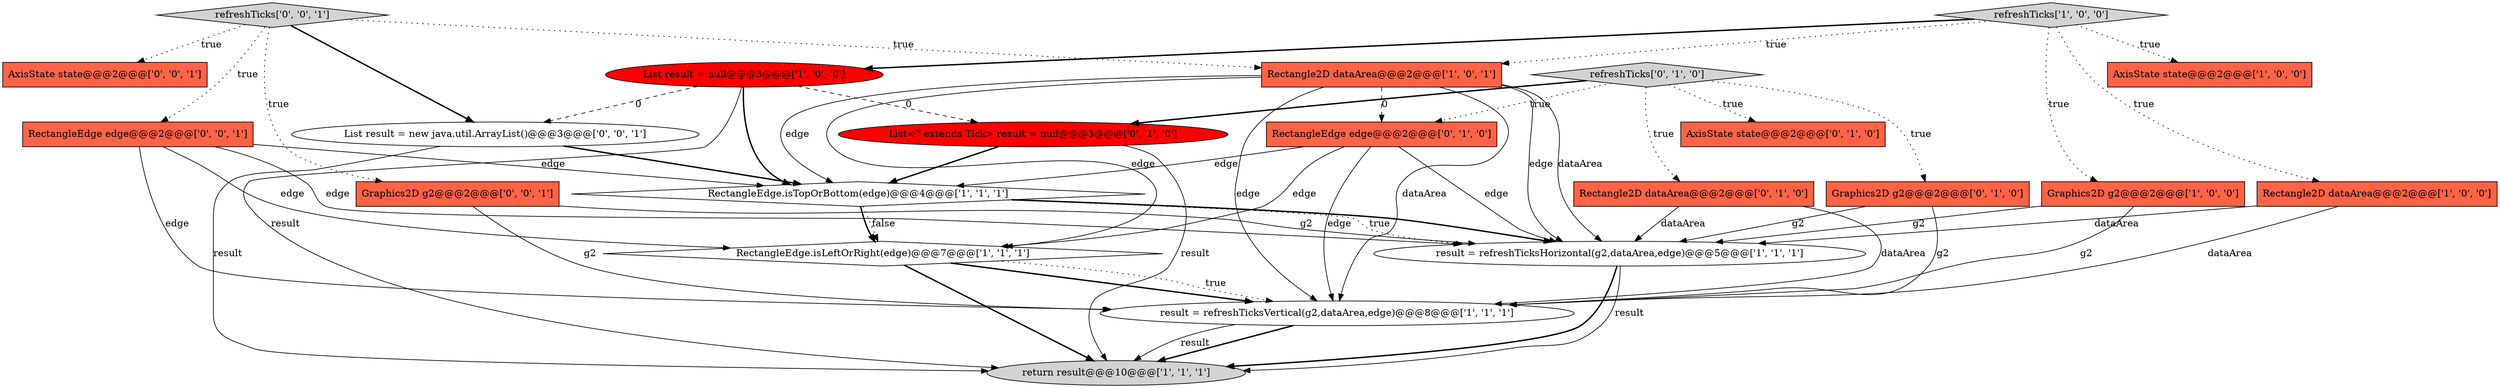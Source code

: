 digraph {
9 [style = filled, label = "result = refreshTicksHorizontal(g2,dataArea,edge)@@@5@@@['1', '1', '1']", fillcolor = white, shape = ellipse image = "AAA0AAABBB1BBB"];
8 [style = filled, label = "refreshTicks['1', '0', '0']", fillcolor = lightgray, shape = diamond image = "AAA0AAABBB1BBB"];
10 [style = filled, label = "Rectangle2D dataArea@@@2@@@['1', '0', '1']", fillcolor = tomato, shape = box image = "AAA0AAABBB1BBB"];
18 [style = filled, label = "List result = new java.util.ArrayList()@@@3@@@['0', '0', '1']", fillcolor = white, shape = ellipse image = "AAA0AAABBB3BBB"];
20 [style = filled, label = "Graphics2D g2@@@2@@@['0', '0', '1']", fillcolor = tomato, shape = box image = "AAA0AAABBB3BBB"];
13 [style = filled, label = "refreshTicks['0', '1', '0']", fillcolor = lightgray, shape = diamond image = "AAA0AAABBB2BBB"];
14 [style = filled, label = "List<? extends Tick> result = null@@@3@@@['0', '1', '0']", fillcolor = red, shape = ellipse image = "AAA1AAABBB2BBB"];
17 [style = filled, label = "refreshTicks['0', '0', '1']", fillcolor = lightgray, shape = diamond image = "AAA0AAABBB3BBB"];
21 [style = filled, label = "RectangleEdge edge@@@2@@@['0', '0', '1']", fillcolor = tomato, shape = box image = "AAA0AAABBB3BBB"];
5 [style = filled, label = "RectangleEdge.isLeftOrRight(edge)@@@7@@@['1', '1', '1']", fillcolor = white, shape = diamond image = "AAA0AAABBB1BBB"];
4 [style = filled, label = "RectangleEdge.isTopOrBottom(edge)@@@4@@@['1', '1', '1']", fillcolor = white, shape = diamond image = "AAA0AAABBB1BBB"];
7 [style = filled, label = "return result@@@10@@@['1', '1', '1']", fillcolor = lightgray, shape = ellipse image = "AAA0AAABBB1BBB"];
15 [style = filled, label = "AxisState state@@@2@@@['0', '1', '0']", fillcolor = tomato, shape = box image = "AAA0AAABBB2BBB"];
2 [style = filled, label = "Graphics2D g2@@@2@@@['1', '0', '0']", fillcolor = tomato, shape = box image = "AAA0AAABBB1BBB"];
3 [style = filled, label = "AxisState state@@@2@@@['1', '0', '0']", fillcolor = tomato, shape = box image = "AAA0AAABBB1BBB"];
19 [style = filled, label = "AxisState state@@@2@@@['0', '0', '1']", fillcolor = tomato, shape = box image = "AAA0AAABBB3BBB"];
0 [style = filled, label = "result = refreshTicksVertical(g2,dataArea,edge)@@@8@@@['1', '1', '1']", fillcolor = white, shape = ellipse image = "AAA0AAABBB1BBB"];
6 [style = filled, label = "Rectangle2D dataArea@@@2@@@['1', '0', '0']", fillcolor = tomato, shape = box image = "AAA0AAABBB1BBB"];
1 [style = filled, label = "List result = null@@@3@@@['1', '0', '0']", fillcolor = red, shape = ellipse image = "AAA1AAABBB1BBB"];
12 [style = filled, label = "Graphics2D g2@@@2@@@['0', '1', '0']", fillcolor = tomato, shape = box image = "AAA0AAABBB2BBB"];
16 [style = filled, label = "RectangleEdge edge@@@2@@@['0', '1', '0']", fillcolor = tomato, shape = box image = "AAA1AAABBB2BBB"];
11 [style = filled, label = "Rectangle2D dataArea@@@2@@@['0', '1', '0']", fillcolor = tomato, shape = box image = "AAA0AAABBB2BBB"];
17->20 [style = dotted, label="true"];
6->0 [style = solid, label="dataArea"];
4->9 [style = bold, label=""];
13->16 [style = dotted, label="true"];
1->4 [style = bold, label=""];
16->5 [style = solid, label="edge"];
12->9 [style = solid, label="g2"];
16->0 [style = solid, label="edge"];
13->12 [style = dotted, label="true"];
1->14 [style = dashed, label="0"];
21->4 [style = solid, label="edge"];
8->2 [style = dotted, label="true"];
4->5 [style = dotted, label="false"];
18->7 [style = solid, label="result"];
1->18 [style = dashed, label="0"];
5->0 [style = dotted, label="true"];
8->10 [style = dotted, label="true"];
9->7 [style = bold, label=""];
21->9 [style = solid, label="edge"];
20->9 [style = solid, label="g2"];
10->5 [style = solid, label="edge"];
2->9 [style = solid, label="g2"];
11->9 [style = solid, label="dataArea"];
8->3 [style = dotted, label="true"];
10->9 [style = solid, label="edge"];
0->7 [style = bold, label=""];
1->7 [style = solid, label="result"];
8->1 [style = bold, label=""];
17->10 [style = dotted, label="true"];
11->0 [style = solid, label="dataArea"];
10->0 [style = solid, label="edge"];
8->6 [style = dotted, label="true"];
6->9 [style = solid, label="dataArea"];
18->4 [style = bold, label=""];
5->0 [style = bold, label=""];
14->7 [style = solid, label="result"];
21->0 [style = solid, label="edge"];
10->4 [style = solid, label="edge"];
12->0 [style = solid, label="g2"];
0->7 [style = solid, label="result"];
17->19 [style = dotted, label="true"];
2->0 [style = solid, label="g2"];
5->7 [style = bold, label=""];
13->11 [style = dotted, label="true"];
13->15 [style = dotted, label="true"];
10->16 [style = dashed, label="0"];
16->4 [style = solid, label="edge"];
4->9 [style = dotted, label="true"];
10->0 [style = solid, label="dataArea"];
17->21 [style = dotted, label="true"];
16->9 [style = solid, label="edge"];
4->5 [style = bold, label=""];
13->14 [style = bold, label=""];
9->7 [style = solid, label="result"];
20->0 [style = solid, label="g2"];
17->18 [style = bold, label=""];
10->9 [style = solid, label="dataArea"];
14->4 [style = bold, label=""];
21->5 [style = solid, label="edge"];
}
